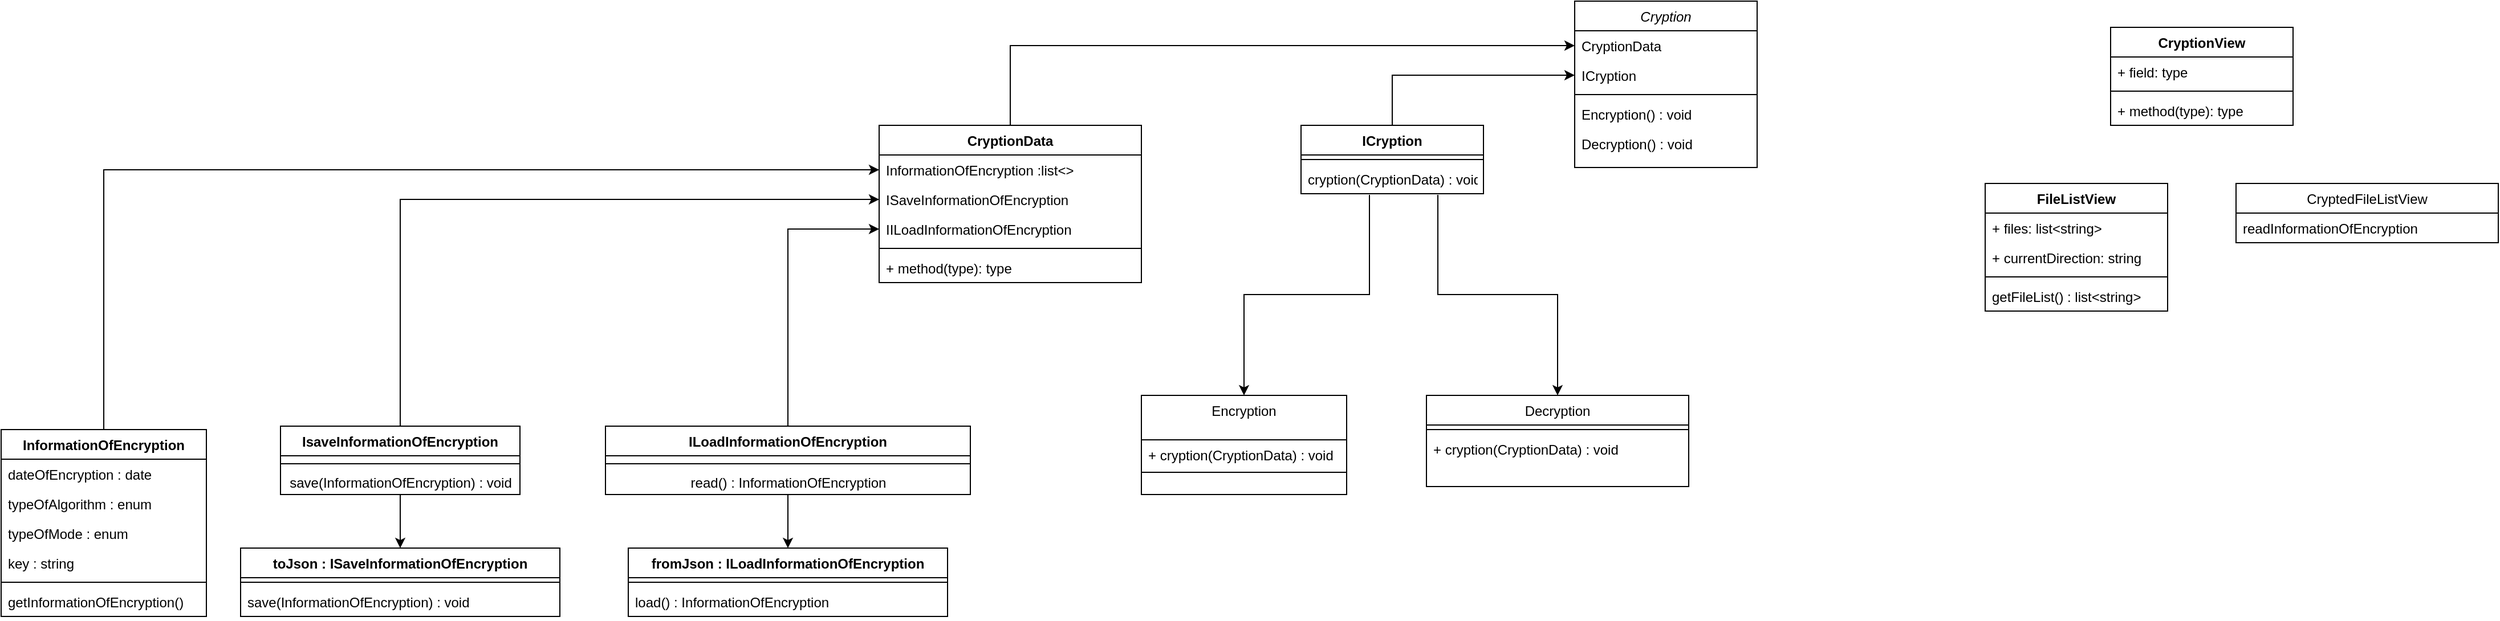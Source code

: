 <mxfile version="14.5.1" type="github">
  <diagram id="C5RBs43oDa-KdzZeNtuy" name="Page-1">
    <mxGraphModel dx="2080" dy="1106" grid="1" gridSize="10" guides="1" tooltips="1" connect="1" arrows="1" fold="1" page="1" pageScale="1" pageWidth="827" pageHeight="1169" math="0" shadow="0">
      <root>
        <mxCell id="WIyWlLk6GJQsqaUBKTNV-0" />
        <mxCell id="WIyWlLk6GJQsqaUBKTNV-1" parent="WIyWlLk6GJQsqaUBKTNV-0" />
        <mxCell id="zkfFHV4jXpPFQw0GAbJ--0" value="Cryption" style="swimlane;fontStyle=2;align=center;verticalAlign=top;childLayout=stackLayout;horizontal=1;startSize=26;horizontalStack=0;resizeParent=1;resizeLast=0;collapsible=1;marginBottom=0;rounded=0;shadow=0;strokeWidth=1;" parent="WIyWlLk6GJQsqaUBKTNV-1" vertex="1">
          <mxGeometry x="1420" y="60" width="160" height="146" as="geometry">
            <mxRectangle x="230" y="140" width="160" height="26" as="alternateBounds" />
          </mxGeometry>
        </mxCell>
        <mxCell id="Qj-PsOSthV5Xs8igE-OQ-14" value="CryptionData" style="text;strokeColor=none;fillColor=none;align=left;verticalAlign=top;spacingLeft=4;spacingRight=4;overflow=hidden;rotatable=0;points=[[0,0.5],[1,0.5]];portConstraint=eastwest;" vertex="1" parent="zkfFHV4jXpPFQw0GAbJ--0">
          <mxGeometry y="26" width="160" height="26" as="geometry" />
        </mxCell>
        <mxCell id="Qj-PsOSthV5Xs8igE-OQ-28" value="ICryption" style="text;strokeColor=none;fillColor=none;align=left;verticalAlign=top;spacingLeft=4;spacingRight=4;overflow=hidden;rotatable=0;points=[[0,0.5],[1,0.5]];portConstraint=eastwest;" vertex="1" parent="zkfFHV4jXpPFQw0GAbJ--0">
          <mxGeometry y="52" width="160" height="26" as="geometry" />
        </mxCell>
        <mxCell id="zkfFHV4jXpPFQw0GAbJ--4" value="" style="line;html=1;strokeWidth=1;align=left;verticalAlign=middle;spacingTop=-1;spacingLeft=3;spacingRight=3;rotatable=0;labelPosition=right;points=[];portConstraint=eastwest;" parent="zkfFHV4jXpPFQw0GAbJ--0" vertex="1">
          <mxGeometry y="78" width="160" height="8" as="geometry" />
        </mxCell>
        <mxCell id="Qj-PsOSthV5Xs8igE-OQ-30" value="Encryption() : void" style="text;strokeColor=none;fillColor=none;align=left;verticalAlign=top;spacingLeft=4;spacingRight=4;overflow=hidden;rotatable=0;points=[[0,0.5],[1,0.5]];portConstraint=eastwest;" vertex="1" parent="zkfFHV4jXpPFQw0GAbJ--0">
          <mxGeometry y="86" width="160" height="26" as="geometry" />
        </mxCell>
        <mxCell id="Qj-PsOSthV5Xs8igE-OQ-31" value="Decryption() : void" style="text;strokeColor=none;fillColor=none;align=left;verticalAlign=top;spacingLeft=4;spacingRight=4;overflow=hidden;rotatable=0;points=[[0,0.5],[1,0.5]];portConstraint=eastwest;" vertex="1" parent="zkfFHV4jXpPFQw0GAbJ--0">
          <mxGeometry y="112" width="160" height="26" as="geometry" />
        </mxCell>
        <mxCell id="zkfFHV4jXpPFQw0GAbJ--6" value="Encryption" style="swimlane;fontStyle=0;align=center;verticalAlign=top;childLayout=stackLayout;horizontal=1;startSize=39;horizontalStack=0;resizeParent=1;resizeLast=0;collapsible=1;marginBottom=0;rounded=0;shadow=0;strokeWidth=1;" parent="WIyWlLk6GJQsqaUBKTNV-1" vertex="1">
          <mxGeometry x="1040" y="406" width="180" height="87" as="geometry">
            <mxRectangle x="130" y="380" width="160" height="26" as="alternateBounds" />
          </mxGeometry>
        </mxCell>
        <mxCell id="9iRqYb5BXU4AiGlbmvDw-17" value="+ cryption(CryptionData) : void" style="text;align=left;verticalAlign=top;spacingLeft=4;spacingRight=4;overflow=hidden;rotatable=0;points=[[0,0.5],[1,0.5]];portConstraint=eastwest;rounded=0;shadow=0;html=0;" parent="zkfFHV4jXpPFQw0GAbJ--6" vertex="1">
          <mxGeometry y="39" width="180" height="26" as="geometry" />
        </mxCell>
        <mxCell id="zkfFHV4jXpPFQw0GAbJ--9" value="" style="line;html=1;strokeWidth=1;align=left;verticalAlign=middle;spacingTop=-1;spacingLeft=3;spacingRight=3;rotatable=0;labelPosition=right;points=[];portConstraint=eastwest;" parent="zkfFHV4jXpPFQw0GAbJ--6" vertex="1">
          <mxGeometry y="65" width="180" height="5" as="geometry" />
        </mxCell>
        <mxCell id="zkfFHV4jXpPFQw0GAbJ--13" value="Decryption" style="swimlane;fontStyle=0;align=center;verticalAlign=top;childLayout=stackLayout;horizontal=1;startSize=26;horizontalStack=0;resizeParent=1;resizeLast=0;collapsible=1;marginBottom=0;rounded=0;shadow=0;strokeWidth=1;" parent="WIyWlLk6GJQsqaUBKTNV-1" vertex="1">
          <mxGeometry x="1290" y="406" width="230" height="80" as="geometry">
            <mxRectangle x="340" y="380" width="170" height="26" as="alternateBounds" />
          </mxGeometry>
        </mxCell>
        <mxCell id="zkfFHV4jXpPFQw0GAbJ--15" value="" style="line;html=1;strokeWidth=1;align=left;verticalAlign=middle;spacingTop=-1;spacingLeft=3;spacingRight=3;rotatable=0;labelPosition=right;points=[];portConstraint=eastwest;" parent="zkfFHV4jXpPFQw0GAbJ--13" vertex="1">
          <mxGeometry y="26" width="230" height="8" as="geometry" />
        </mxCell>
        <mxCell id="Qj-PsOSthV5Xs8igE-OQ-9" value="+ cryption(CryptionData) : void" style="text;align=left;verticalAlign=top;spacingLeft=4;spacingRight=4;overflow=hidden;rotatable=0;points=[[0,0.5],[1,0.5]];portConstraint=eastwest;rounded=0;shadow=0;html=0;" vertex="1" parent="zkfFHV4jXpPFQw0GAbJ--13">
          <mxGeometry y="34" width="230" height="26" as="geometry" />
        </mxCell>
        <mxCell id="9iRqYb5BXU4AiGlbmvDw-7" value="CryptionView" style="swimlane;fontStyle=1;align=center;verticalAlign=top;childLayout=stackLayout;horizontal=1;startSize=26;horizontalStack=0;resizeParent=1;resizeParentMax=0;resizeLast=0;collapsible=1;marginBottom=0;" parent="WIyWlLk6GJQsqaUBKTNV-1" vertex="1">
          <mxGeometry x="1890" y="83" width="160" height="86" as="geometry" />
        </mxCell>
        <mxCell id="9iRqYb5BXU4AiGlbmvDw-8" value="+ field: type" style="text;strokeColor=none;fillColor=none;align=left;verticalAlign=top;spacingLeft=4;spacingRight=4;overflow=hidden;rotatable=0;points=[[0,0.5],[1,0.5]];portConstraint=eastwest;" parent="9iRqYb5BXU4AiGlbmvDw-7" vertex="1">
          <mxGeometry y="26" width="160" height="26" as="geometry" />
        </mxCell>
        <mxCell id="9iRqYb5BXU4AiGlbmvDw-9" value="" style="line;strokeWidth=1;fillColor=none;align=left;verticalAlign=middle;spacingTop=-1;spacingLeft=3;spacingRight=3;rotatable=0;labelPosition=right;points=[];portConstraint=eastwest;" parent="9iRqYb5BXU4AiGlbmvDw-7" vertex="1">
          <mxGeometry y="52" width="160" height="8" as="geometry" />
        </mxCell>
        <mxCell id="9iRqYb5BXU4AiGlbmvDw-10" value="+ method(type): type" style="text;strokeColor=none;fillColor=none;align=left;verticalAlign=top;spacingLeft=4;spacingRight=4;overflow=hidden;rotatable=0;points=[[0,0.5],[1,0.5]];portConstraint=eastwest;" parent="9iRqYb5BXU4AiGlbmvDw-7" vertex="1">
          <mxGeometry y="60" width="160" height="26" as="geometry" />
        </mxCell>
        <mxCell id="9iRqYb5BXU4AiGlbmvDw-11" value="FileListView" style="swimlane;fontStyle=1;align=center;verticalAlign=top;childLayout=stackLayout;horizontal=1;startSize=26;horizontalStack=0;resizeParent=1;resizeParentMax=0;resizeLast=0;collapsible=1;marginBottom=0;" parent="WIyWlLk6GJQsqaUBKTNV-1" vertex="1">
          <mxGeometry x="1780" y="220" width="160" height="112" as="geometry" />
        </mxCell>
        <mxCell id="9iRqYb5BXU4AiGlbmvDw-12" value="+ files: list&lt;string&gt;" style="text;strokeColor=none;fillColor=none;align=left;verticalAlign=top;spacingLeft=4;spacingRight=4;overflow=hidden;rotatable=0;points=[[0,0.5],[1,0.5]];portConstraint=eastwest;" parent="9iRqYb5BXU4AiGlbmvDw-11" vertex="1">
          <mxGeometry y="26" width="160" height="26" as="geometry" />
        </mxCell>
        <mxCell id="Qj-PsOSthV5Xs8igE-OQ-16" value="+ currentDirection: string" style="text;strokeColor=none;fillColor=none;align=left;verticalAlign=top;spacingLeft=4;spacingRight=4;overflow=hidden;rotatable=0;points=[[0,0.5],[1,0.5]];portConstraint=eastwest;" vertex="1" parent="9iRqYb5BXU4AiGlbmvDw-11">
          <mxGeometry y="52" width="160" height="26" as="geometry" />
        </mxCell>
        <mxCell id="9iRqYb5BXU4AiGlbmvDw-13" value="" style="line;strokeWidth=1;fillColor=none;align=left;verticalAlign=middle;spacingTop=-1;spacingLeft=3;spacingRight=3;rotatable=0;labelPosition=right;points=[];portConstraint=eastwest;" parent="9iRqYb5BXU4AiGlbmvDw-11" vertex="1">
          <mxGeometry y="78" width="160" height="8" as="geometry" />
        </mxCell>
        <mxCell id="9iRqYb5BXU4AiGlbmvDw-14" value="getFileList() : list&lt;string&gt;" style="text;strokeColor=none;fillColor=none;align=left;verticalAlign=top;spacingLeft=4;spacingRight=4;overflow=hidden;rotatable=0;points=[[0,0.5],[1,0.5]];portConstraint=eastwest;" parent="9iRqYb5BXU4AiGlbmvDw-11" vertex="1">
          <mxGeometry y="86" width="160" height="26" as="geometry" />
        </mxCell>
        <mxCell id="Qj-PsOSthV5Xs8igE-OQ-2" style="edgeStyle=orthogonalEdgeStyle;rounded=0;orthogonalLoop=1;jettySize=auto;html=1;entryX=0;entryY=0.5;entryDx=0;entryDy=0;" edge="1" parent="WIyWlLk6GJQsqaUBKTNV-1" source="9iRqYb5BXU4AiGlbmvDw-27" target="9iRqYb5BXU4AiGlbmvDw-67">
          <mxGeometry relative="1" as="geometry" />
        </mxCell>
        <mxCell id="9iRqYb5BXU4AiGlbmvDw-27" value="InformationOfEncryption" style="swimlane;fontStyle=1;align=center;verticalAlign=top;childLayout=stackLayout;horizontal=1;startSize=26;horizontalStack=0;resizeParent=1;resizeParentMax=0;resizeLast=0;collapsible=1;marginBottom=0;" parent="WIyWlLk6GJQsqaUBKTNV-1" vertex="1">
          <mxGeometry x="40" y="436" width="180" height="164" as="geometry" />
        </mxCell>
        <mxCell id="9iRqYb5BXU4AiGlbmvDw-28" value="dateOfEncryption : date" style="text;strokeColor=none;fillColor=none;align=left;verticalAlign=top;spacingLeft=4;spacingRight=4;overflow=hidden;rotatable=0;points=[[0,0.5],[1,0.5]];portConstraint=eastwest;" parent="9iRqYb5BXU4AiGlbmvDw-27" vertex="1">
          <mxGeometry y="26" width="180" height="26" as="geometry" />
        </mxCell>
        <mxCell id="9iRqYb5BXU4AiGlbmvDw-39" value="typeOfAlgorithm : enum" style="text;strokeColor=none;fillColor=none;align=left;verticalAlign=top;spacingLeft=4;spacingRight=4;overflow=hidden;rotatable=0;points=[[0,0.5],[1,0.5]];portConstraint=eastwest;" parent="9iRqYb5BXU4AiGlbmvDw-27" vertex="1">
          <mxGeometry y="52" width="180" height="26" as="geometry" />
        </mxCell>
        <mxCell id="9iRqYb5BXU4AiGlbmvDw-40" value="typeOfMode : enum" style="text;strokeColor=none;fillColor=none;align=left;verticalAlign=top;spacingLeft=4;spacingRight=4;overflow=hidden;rotatable=0;points=[[0,0.5],[1,0.5]];portConstraint=eastwest;" parent="9iRqYb5BXU4AiGlbmvDw-27" vertex="1">
          <mxGeometry y="78" width="180" height="26" as="geometry" />
        </mxCell>
        <mxCell id="9iRqYb5BXU4AiGlbmvDw-41" value="key : string" style="text;strokeColor=none;fillColor=none;align=left;verticalAlign=top;spacingLeft=4;spacingRight=4;overflow=hidden;rotatable=0;points=[[0,0.5],[1,0.5]];portConstraint=eastwest;" parent="9iRqYb5BXU4AiGlbmvDw-27" vertex="1">
          <mxGeometry y="104" width="180" height="26" as="geometry" />
        </mxCell>
        <mxCell id="9iRqYb5BXU4AiGlbmvDw-29" value="" style="line;strokeWidth=1;fillColor=none;align=left;verticalAlign=middle;spacingTop=-1;spacingLeft=3;spacingRight=3;rotatable=0;labelPosition=right;points=[];portConstraint=eastwest;" parent="9iRqYb5BXU4AiGlbmvDw-27" vertex="1">
          <mxGeometry y="130" width="180" height="8" as="geometry" />
        </mxCell>
        <mxCell id="9iRqYb5BXU4AiGlbmvDw-30" value="getInformationOfEncryption()&#xa;" style="text;strokeColor=none;fillColor=none;align=left;verticalAlign=top;spacingLeft=4;spacingRight=4;overflow=hidden;rotatable=0;points=[[0,0.5],[1,0.5]];portConstraint=eastwest;" parent="9iRqYb5BXU4AiGlbmvDw-27" vertex="1">
          <mxGeometry y="138" width="180" height="26" as="geometry" />
        </mxCell>
        <mxCell id="9iRqYb5BXU4AiGlbmvDw-76" style="edgeStyle=orthogonalEdgeStyle;rounded=0;orthogonalLoop=1;jettySize=auto;html=1;entryX=0.5;entryY=0;entryDx=0;entryDy=0;" parent="WIyWlLk6GJQsqaUBKTNV-1" source="9iRqYb5BXU4AiGlbmvDw-42" target="9iRqYb5BXU4AiGlbmvDw-72" edge="1">
          <mxGeometry relative="1" as="geometry" />
        </mxCell>
        <mxCell id="Qj-PsOSthV5Xs8igE-OQ-3" style="edgeStyle=orthogonalEdgeStyle;rounded=0;orthogonalLoop=1;jettySize=auto;html=1;entryX=0;entryY=0.5;entryDx=0;entryDy=0;" edge="1" parent="WIyWlLk6GJQsqaUBKTNV-1" source="9iRqYb5BXU4AiGlbmvDw-42" target="Qj-PsOSthV5Xs8igE-OQ-0">
          <mxGeometry relative="1" as="geometry" />
        </mxCell>
        <mxCell id="9iRqYb5BXU4AiGlbmvDw-42" value="IsaveInformationOfEncryption" style="swimlane;fontStyle=1;align=center;verticalAlign=top;childLayout=stackLayout;horizontal=1;startSize=26;horizontalStack=0;resizeParent=1;resizeParentMax=0;resizeLast=0;collapsible=1;marginBottom=0;" parent="WIyWlLk6GJQsqaUBKTNV-1" vertex="1">
          <mxGeometry x="285" y="433" width="210" height="60" as="geometry" />
        </mxCell>
        <mxCell id="9iRqYb5BXU4AiGlbmvDw-44" value="" style="line;strokeWidth=1;fillColor=none;align=left;verticalAlign=middle;spacingTop=-1;spacingLeft=3;spacingRight=3;rotatable=0;labelPosition=right;points=[];portConstraint=eastwest;" parent="9iRqYb5BXU4AiGlbmvDw-42" vertex="1">
          <mxGeometry y="26" width="210" height="14" as="geometry" />
        </mxCell>
        <mxCell id="9iRqYb5BXU4AiGlbmvDw-70" value="save(InformationOfEncryption) : void" style="text;html=1;align=center;verticalAlign=middle;resizable=0;points=[];autosize=1;" parent="9iRqYb5BXU4AiGlbmvDw-42" vertex="1">
          <mxGeometry y="40" width="210" height="20" as="geometry" />
        </mxCell>
        <mxCell id="Qj-PsOSthV5Xs8igE-OQ-4" style="edgeStyle=orthogonalEdgeStyle;rounded=0;orthogonalLoop=1;jettySize=auto;html=1;entryX=0;entryY=0.5;entryDx=0;entryDy=0;" edge="1" parent="WIyWlLk6GJQsqaUBKTNV-1" source="9iRqYb5BXU4AiGlbmvDw-47" target="Qj-PsOSthV5Xs8igE-OQ-1">
          <mxGeometry relative="1" as="geometry" />
        </mxCell>
        <mxCell id="9iRqYb5BXU4AiGlbmvDw-47" value="ILoadInformationOfEncryption" style="swimlane;fontStyle=1;align=center;verticalAlign=top;childLayout=stackLayout;horizontal=1;startSize=26;horizontalStack=0;resizeParent=1;resizeParentMax=0;resizeLast=0;collapsible=1;marginBottom=0;" parent="WIyWlLk6GJQsqaUBKTNV-1" vertex="1">
          <mxGeometry x="570" y="433" width="320" height="60" as="geometry" />
        </mxCell>
        <mxCell id="9iRqYb5BXU4AiGlbmvDw-49" value="" style="line;strokeWidth=1;fillColor=none;align=left;verticalAlign=middle;spacingTop=-1;spacingLeft=3;spacingRight=3;rotatable=0;labelPosition=right;points=[];portConstraint=eastwest;" parent="9iRqYb5BXU4AiGlbmvDw-47" vertex="1">
          <mxGeometry y="26" width="320" height="14" as="geometry" />
        </mxCell>
        <mxCell id="9iRqYb5BXU4AiGlbmvDw-71" value="read() : InformationOfEncryption" style="text;html=1;align=center;verticalAlign=middle;resizable=0;points=[];autosize=1;" parent="9iRqYb5BXU4AiGlbmvDw-47" vertex="1">
          <mxGeometry y="40" width="320" height="20" as="geometry" />
        </mxCell>
        <mxCell id="9iRqYb5BXU4AiGlbmvDw-54" value="CryptedFileListView" style="swimlane;fontStyle=0;childLayout=stackLayout;horizontal=1;startSize=26;fillColor=none;horizontalStack=0;resizeParent=1;resizeParentMax=0;resizeLast=0;collapsible=1;marginBottom=0;" parent="WIyWlLk6GJQsqaUBKTNV-1" vertex="1">
          <mxGeometry x="2000" y="220" width="230" height="52" as="geometry" />
        </mxCell>
        <mxCell id="9iRqYb5BXU4AiGlbmvDw-57" value="readInformationOfEncryption" style="text;strokeColor=none;fillColor=none;align=left;verticalAlign=top;spacingLeft=4;spacingRight=4;overflow=hidden;rotatable=0;points=[[0,0.5],[1,0.5]];portConstraint=eastwest;" parent="9iRqYb5BXU4AiGlbmvDw-54" vertex="1">
          <mxGeometry y="26" width="230" height="26" as="geometry" />
        </mxCell>
        <mxCell id="Qj-PsOSthV5Xs8igE-OQ-15" style="edgeStyle=orthogonalEdgeStyle;rounded=0;orthogonalLoop=1;jettySize=auto;html=1;" edge="1" parent="WIyWlLk6GJQsqaUBKTNV-1" source="9iRqYb5BXU4AiGlbmvDw-66" target="Qj-PsOSthV5Xs8igE-OQ-14">
          <mxGeometry relative="1" as="geometry" />
        </mxCell>
        <mxCell id="9iRqYb5BXU4AiGlbmvDw-66" value="CryptionData" style="swimlane;fontStyle=1;align=center;verticalAlign=top;childLayout=stackLayout;horizontal=1;startSize=26;horizontalStack=0;resizeParent=1;resizeParentMax=0;resizeLast=0;collapsible=1;marginBottom=0;" parent="WIyWlLk6GJQsqaUBKTNV-1" vertex="1">
          <mxGeometry x="810" y="169" width="230" height="138" as="geometry" />
        </mxCell>
        <mxCell id="9iRqYb5BXU4AiGlbmvDw-67" value="InformationOfEncryption :list&lt;&gt;" style="text;strokeColor=none;fillColor=none;align=left;verticalAlign=top;spacingLeft=4;spacingRight=4;overflow=hidden;rotatable=0;points=[[0,0.5],[1,0.5]];portConstraint=eastwest;" parent="9iRqYb5BXU4AiGlbmvDw-66" vertex="1">
          <mxGeometry y="26" width="230" height="26" as="geometry" />
        </mxCell>
        <mxCell id="Qj-PsOSthV5Xs8igE-OQ-0" value="ISaveInformationOfEncryption " style="text;strokeColor=none;fillColor=none;align=left;verticalAlign=top;spacingLeft=4;spacingRight=4;overflow=hidden;rotatable=0;points=[[0,0.5],[1,0.5]];portConstraint=eastwest;" vertex="1" parent="9iRqYb5BXU4AiGlbmvDw-66">
          <mxGeometry y="52" width="230" height="26" as="geometry" />
        </mxCell>
        <mxCell id="Qj-PsOSthV5Xs8igE-OQ-1" value="IILoadInformationOfEncryption " style="text;strokeColor=none;fillColor=none;align=left;verticalAlign=top;spacingLeft=4;spacingRight=4;overflow=hidden;rotatable=0;points=[[0,0.5],[1,0.5]];portConstraint=eastwest;" vertex="1" parent="9iRqYb5BXU4AiGlbmvDw-66">
          <mxGeometry y="78" width="230" height="26" as="geometry" />
        </mxCell>
        <mxCell id="9iRqYb5BXU4AiGlbmvDw-68" value="" style="line;strokeWidth=1;fillColor=none;align=left;verticalAlign=middle;spacingTop=-1;spacingLeft=3;spacingRight=3;rotatable=0;labelPosition=right;points=[];portConstraint=eastwest;" parent="9iRqYb5BXU4AiGlbmvDw-66" vertex="1">
          <mxGeometry y="104" width="230" height="8" as="geometry" />
        </mxCell>
        <mxCell id="9iRqYb5BXU4AiGlbmvDw-69" value="+ method(type): type" style="text;strokeColor=none;fillColor=none;align=left;verticalAlign=top;spacingLeft=4;spacingRight=4;overflow=hidden;rotatable=0;points=[[0,0.5],[1,0.5]];portConstraint=eastwest;" parent="9iRqYb5BXU4AiGlbmvDw-66" vertex="1">
          <mxGeometry y="112" width="230" height="26" as="geometry" />
        </mxCell>
        <mxCell id="9iRqYb5BXU4AiGlbmvDw-72" value="toJson : ISaveInformationOfEncryption" style="swimlane;fontStyle=1;align=center;verticalAlign=top;childLayout=stackLayout;horizontal=1;startSize=26;horizontalStack=0;resizeParent=1;resizeParentMax=0;resizeLast=0;collapsible=1;marginBottom=0;" parent="WIyWlLk6GJQsqaUBKTNV-1" vertex="1">
          <mxGeometry x="250" y="540" width="280" height="60" as="geometry" />
        </mxCell>
        <mxCell id="9iRqYb5BXU4AiGlbmvDw-74" value="" style="line;strokeWidth=1;fillColor=none;align=left;verticalAlign=middle;spacingTop=-1;spacingLeft=3;spacingRight=3;rotatable=0;labelPosition=right;points=[];portConstraint=eastwest;" parent="9iRqYb5BXU4AiGlbmvDw-72" vertex="1">
          <mxGeometry y="26" width="280" height="8" as="geometry" />
        </mxCell>
        <mxCell id="9iRqYb5BXU4AiGlbmvDw-75" value="save(InformationOfEncryption) : void" style="text;strokeColor=none;fillColor=none;align=left;verticalAlign=top;spacingLeft=4;spacingRight=4;overflow=hidden;rotatable=0;points=[[0,0.5],[1,0.5]];portConstraint=eastwest;" parent="9iRqYb5BXU4AiGlbmvDw-72" vertex="1">
          <mxGeometry y="34" width="280" height="26" as="geometry" />
        </mxCell>
        <mxCell id="9iRqYb5BXU4AiGlbmvDw-77" value="fromJson : ILoadInformationOfEncryption" style="swimlane;fontStyle=1;align=center;verticalAlign=top;childLayout=stackLayout;horizontal=1;startSize=26;horizontalStack=0;resizeParent=1;resizeParentMax=0;resizeLast=0;collapsible=1;marginBottom=0;" parent="WIyWlLk6GJQsqaUBKTNV-1" vertex="1">
          <mxGeometry x="590" y="540" width="280" height="60" as="geometry" />
        </mxCell>
        <mxCell id="9iRqYb5BXU4AiGlbmvDw-78" value="" style="line;strokeWidth=1;fillColor=none;align=left;verticalAlign=middle;spacingTop=-1;spacingLeft=3;spacingRight=3;rotatable=0;labelPosition=right;points=[];portConstraint=eastwest;" parent="9iRqYb5BXU4AiGlbmvDw-77" vertex="1">
          <mxGeometry y="26" width="280" height="8" as="geometry" />
        </mxCell>
        <mxCell id="9iRqYb5BXU4AiGlbmvDw-79" value="load() : InformationOfEncryption" style="text;strokeColor=none;fillColor=none;align=left;verticalAlign=top;spacingLeft=4;spacingRight=4;overflow=hidden;rotatable=0;points=[[0,0.5],[1,0.5]];portConstraint=eastwest;" parent="9iRqYb5BXU4AiGlbmvDw-77" vertex="1">
          <mxGeometry y="34" width="280" height="26" as="geometry" />
        </mxCell>
        <mxCell id="9iRqYb5BXU4AiGlbmvDw-80" style="edgeStyle=orthogonalEdgeStyle;rounded=0;orthogonalLoop=1;jettySize=auto;html=1;" parent="WIyWlLk6GJQsqaUBKTNV-1" source="9iRqYb5BXU4AiGlbmvDw-71" target="9iRqYb5BXU4AiGlbmvDw-77" edge="1">
          <mxGeometry relative="1" as="geometry" />
        </mxCell>
        <mxCell id="Qj-PsOSthV5Xs8igE-OQ-29" style="edgeStyle=orthogonalEdgeStyle;rounded=0;orthogonalLoop=1;jettySize=auto;html=1;entryX=0;entryY=0.5;entryDx=0;entryDy=0;" edge="1" parent="WIyWlLk6GJQsqaUBKTNV-1" source="Qj-PsOSthV5Xs8igE-OQ-20" target="Qj-PsOSthV5Xs8igE-OQ-28">
          <mxGeometry relative="1" as="geometry" />
        </mxCell>
        <mxCell id="Qj-PsOSthV5Xs8igE-OQ-20" value="ICryption" style="swimlane;fontStyle=1;align=center;verticalAlign=top;childLayout=stackLayout;horizontal=1;startSize=26;horizontalStack=0;resizeParent=1;resizeParentMax=0;resizeLast=0;collapsible=1;marginBottom=0;" vertex="1" parent="WIyWlLk6GJQsqaUBKTNV-1">
          <mxGeometry x="1180" y="169" width="160" height="60" as="geometry" />
        </mxCell>
        <mxCell id="Qj-PsOSthV5Xs8igE-OQ-22" value="" style="line;strokeWidth=1;fillColor=none;align=left;verticalAlign=middle;spacingTop=-1;spacingLeft=3;spacingRight=3;rotatable=0;labelPosition=right;points=[];portConstraint=eastwest;" vertex="1" parent="Qj-PsOSthV5Xs8igE-OQ-20">
          <mxGeometry y="26" width="160" height="8" as="geometry" />
        </mxCell>
        <mxCell id="Qj-PsOSthV5Xs8igE-OQ-23" value="cryption(CryptionData) : void" style="text;strokeColor=none;fillColor=none;align=left;verticalAlign=top;spacingLeft=4;spacingRight=4;overflow=hidden;rotatable=0;points=[[0,0.5],[1,0.5]];portConstraint=eastwest;" vertex="1" parent="Qj-PsOSthV5Xs8igE-OQ-20">
          <mxGeometry y="34" width="160" height="26" as="geometry" />
        </mxCell>
        <mxCell id="Qj-PsOSthV5Xs8igE-OQ-24" style="edgeStyle=orthogonalEdgeStyle;rounded=0;orthogonalLoop=1;jettySize=auto;html=1;exitX=0.375;exitY=1.038;exitDx=0;exitDy=0;exitPerimeter=0;" edge="1" parent="WIyWlLk6GJQsqaUBKTNV-1" source="Qj-PsOSthV5Xs8igE-OQ-23" target="zkfFHV4jXpPFQw0GAbJ--6">
          <mxGeometry relative="1" as="geometry">
            <mxPoint x="1390" y="276" as="sourcePoint" />
          </mxGeometry>
        </mxCell>
        <mxCell id="Qj-PsOSthV5Xs8igE-OQ-26" style="edgeStyle=orthogonalEdgeStyle;rounded=0;orthogonalLoop=1;jettySize=auto;html=1;exitX=0.75;exitY=1.038;exitDx=0;exitDy=0;exitPerimeter=0;" edge="1" parent="WIyWlLk6GJQsqaUBKTNV-1" source="Qj-PsOSthV5Xs8igE-OQ-23" target="zkfFHV4jXpPFQw0GAbJ--13">
          <mxGeometry relative="1" as="geometry" />
        </mxCell>
      </root>
    </mxGraphModel>
  </diagram>
</mxfile>
